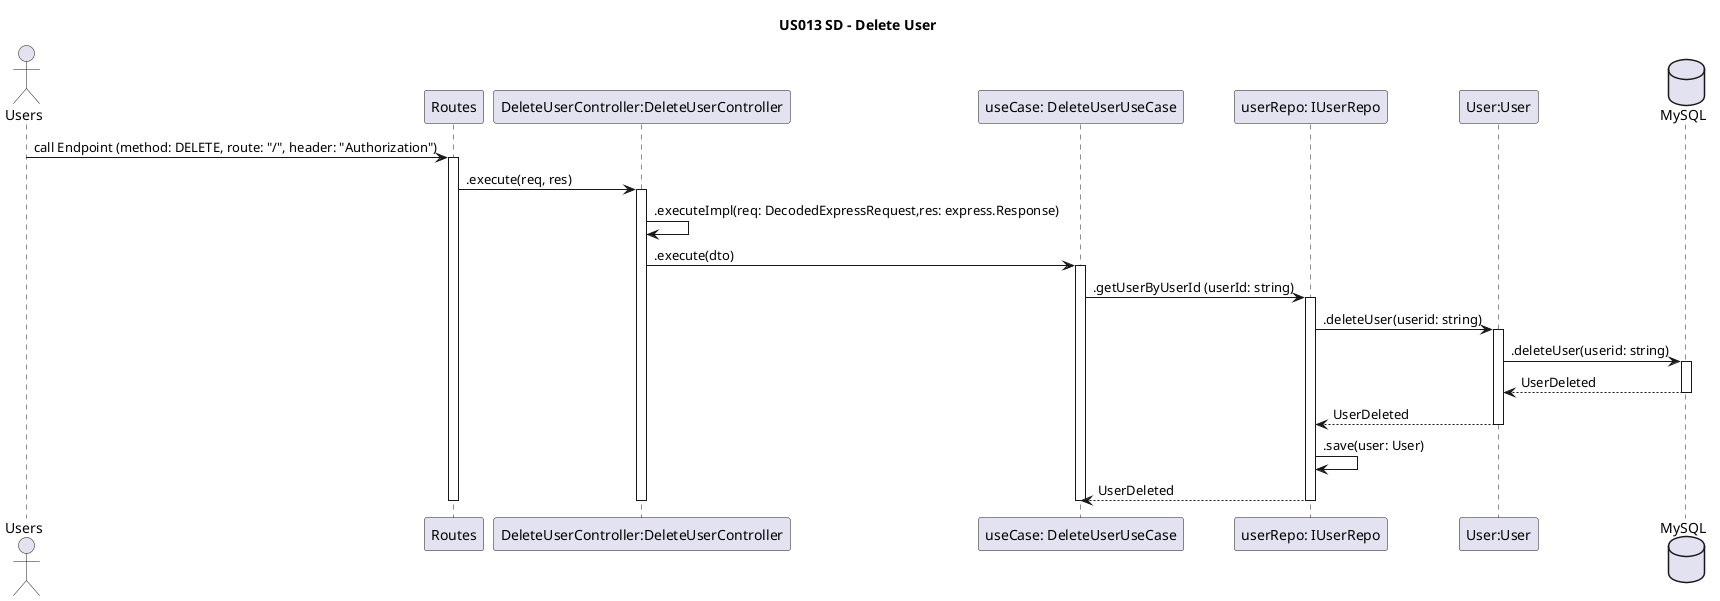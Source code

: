 @startuml SD-Delete User

title US013 SD - Delete User

actor Users
participant Routes
participant "DeleteUserController:DeleteUserController" as DeleteUserController
participant "useCase: DeleteUserUseCase" as DeleteUserUseCase
participant "userRepo: IUserRepo" as IUserRepo
participant "User:User" as User
database MySQL as database

Users -> Routes : call Endpoint (method: DELETE, route: "/", header: "Authorization")
activate Routes

Routes -> DeleteUserController: .execute(req, res)
activate DeleteUserController

DeleteUserController -> DeleteUserController: .executeImpl(req: DecodedExpressRequest,res: express.Response)
DeleteUserController -> DeleteUserUseCase: .execute(dto)
activate DeleteUserUseCase

DeleteUserUseCase -> IUserRepo: .getUserByUserId (userId: string)
activate IUserRepo

IUserRepo -> User: .deleteUser(userid: string)
activate User

User -> database: .deleteUser(userid: string)
activate database

database --> User: UserDeleted
deactivate database

User --> IUserRepo: UserDeleted
deactivate User

IUserRepo -> IUserRepo: .save(user: User)
IUserRepo --> DeleteUserUseCase: UserDeleted
deactivate IUserRepo
deactivate DeleteUserUseCase
deactivate DeleteUserController
deactivate Routes

@enduml
